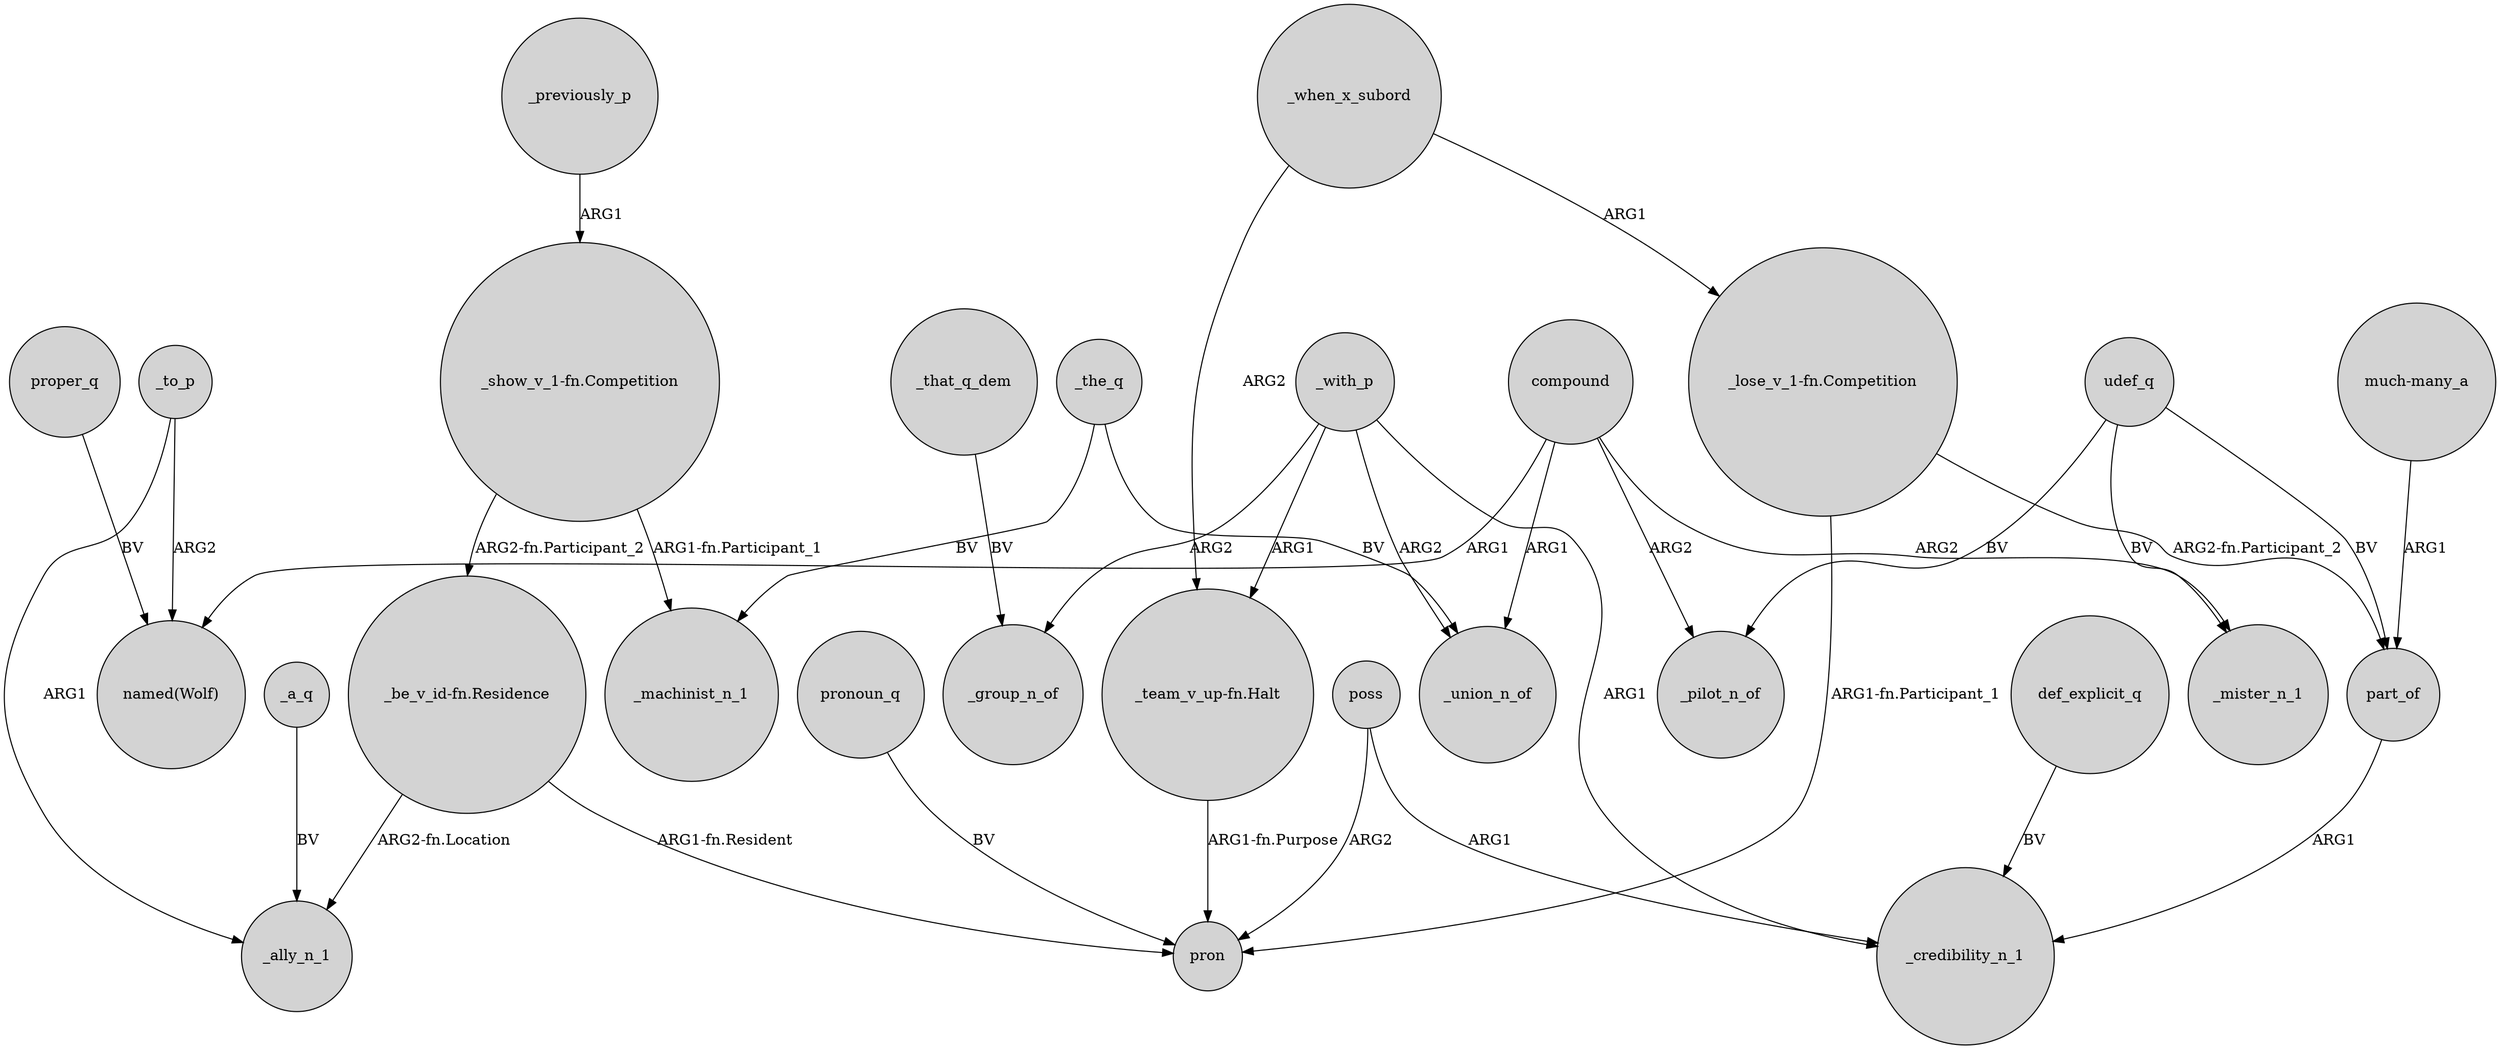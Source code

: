 digraph {
	node [shape=circle style=filled]
	_with_p -> "_team_v_up-fn.Halt" [label=ARG1]
	compound -> _mister_n_1 [label=ARG2]
	_the_q -> _machinist_n_1 [label=BV]
	_previously_p -> "_show_v_1-fn.Competition" [label=ARG1]
	udef_q -> part_of [label=BV]
	compound -> _union_n_of [label=ARG1]
	_to_p -> _ally_n_1 [label=ARG1]
	compound -> _pilot_n_of [label=ARG2]
	compound -> "named(Wolf)" [label=ARG1]
	"_be_v_id-fn.Residence" -> pron [label="ARG1-fn.Resident"]
	udef_q -> _mister_n_1 [label=BV]
	"_be_v_id-fn.Residence" -> _ally_n_1 [label="ARG2-fn.Location"]
	_a_q -> _ally_n_1 [label=BV]
	udef_q -> _pilot_n_of [label=BV]
	pronoun_q -> pron [label=BV]
	_with_p -> _group_n_of [label=ARG2]
	poss -> pron [label=ARG2]
	poss -> _credibility_n_1 [label=ARG1]
	"_lose_v_1-fn.Competition" -> pron [label="ARG1-fn.Participant_1"]
	_when_x_subord -> "_team_v_up-fn.Halt" [label=ARG2]
	proper_q -> "named(Wolf)" [label=BV]
	_to_p -> "named(Wolf)" [label=ARG2]
	"much-many_a" -> part_of [label=ARG1]
	_the_q -> _union_n_of [label=BV]
	"_show_v_1-fn.Competition" -> "_be_v_id-fn.Residence" [label="ARG2-fn.Participant_2"]
	_with_p -> _credibility_n_1 [label=ARG1]
	_that_q_dem -> _group_n_of [label=BV]
	_with_p -> _union_n_of [label=ARG2]
	part_of -> _credibility_n_1 [label=ARG1]
	"_lose_v_1-fn.Competition" -> part_of [label="ARG2-fn.Participant_2"]
	"_show_v_1-fn.Competition" -> _machinist_n_1 [label="ARG1-fn.Participant_1"]
	"_team_v_up-fn.Halt" -> pron [label="ARG1-fn.Purpose"]
	_when_x_subord -> "_lose_v_1-fn.Competition" [label=ARG1]
	def_explicit_q -> _credibility_n_1 [label=BV]
}
